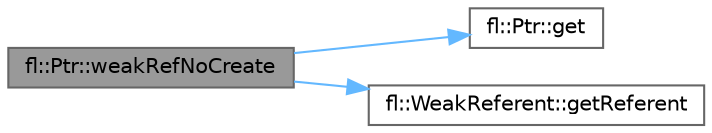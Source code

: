 digraph "fl::Ptr::weakRefNoCreate"
{
 // LATEX_PDF_SIZE
  bgcolor="transparent";
  edge [fontname=Helvetica,fontsize=10,labelfontname=Helvetica,labelfontsize=10];
  node [fontname=Helvetica,fontsize=10,shape=box,height=0.2,width=0.4];
  rankdir="LR";
  Node1 [id="Node000001",label="fl::Ptr::weakRefNoCreate",height=0.2,width=0.4,color="gray40", fillcolor="grey60", style="filled", fontcolor="black",tooltip=" "];
  Node1 -> Node2 [id="edge1_Node000001_Node000002",color="steelblue1",style="solid",tooltip=" "];
  Node2 [id="Node000002",label="fl::Ptr::get",height=0.2,width=0.4,color="grey40", fillcolor="white", style="filled",URL="$d1/d56/classfl_1_1_ptr_aaceba516635f0f11e31fe94549316fb5.html#aaceba516635f0f11e31fe94549316fb5",tooltip=" "];
  Node1 -> Node3 [id="edge2_Node000001_Node000003",color="steelblue1",style="solid",tooltip=" "];
  Node3 [id="Node000003",label="fl::WeakReferent::getReferent",height=0.2,width=0.4,color="grey40", fillcolor="white", style="filled",URL="$dd/da7/classfl_1_1_weak_referent_aa9f29b142e36e27df3673a3739abd756.html#aa9f29b142e36e27df3673a3739abd756",tooltip=" "];
}
